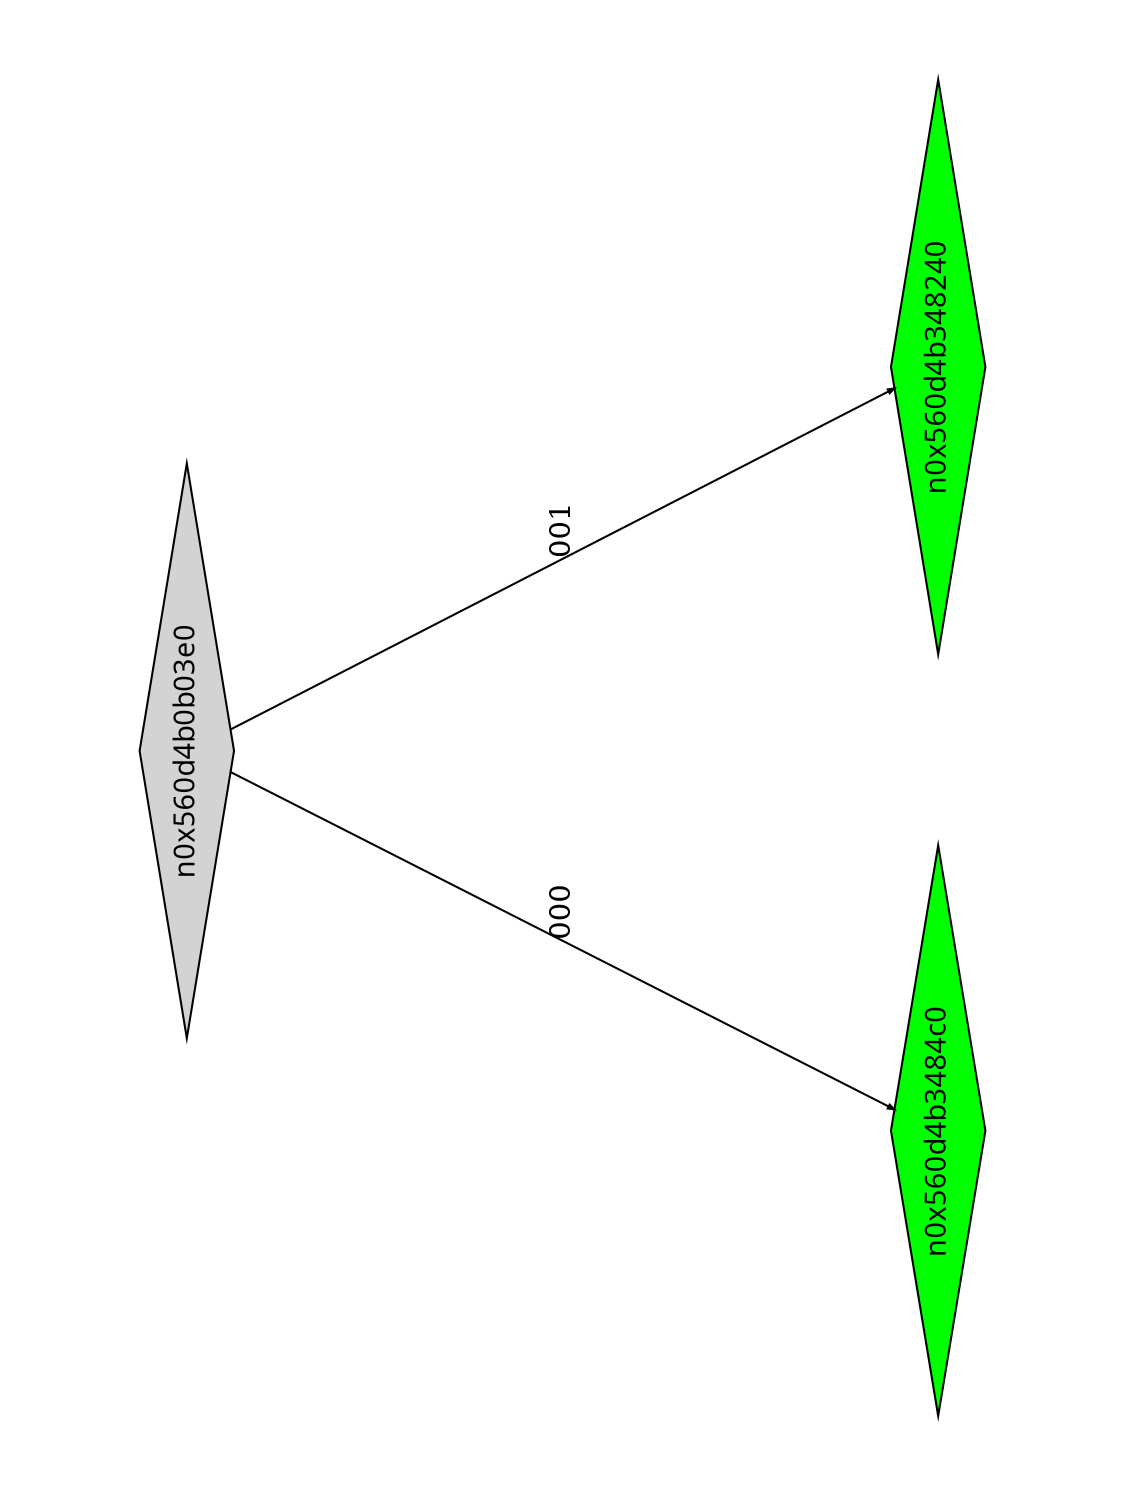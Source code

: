 digraph G {
	size="10,7.5";
	ratio=fill;
	rotate=90;
	center = "true";
	node [style="filled",width=.1,height=.1,fontname="Terminus"]
	edge [arrowsize=.3]
	n0x560d4b0b03e0 [shape=diamond];
	n0x560d4b0b03e0 -> n0x560d4b3484c0 [label=000];
	n0x560d4b0b03e0 -> n0x560d4b348240 [label=001];
	n0x560d4b348240 [shape=diamond,fillcolor=green];
	n0x560d4b3484c0 [shape=diamond,fillcolor=green];
}
